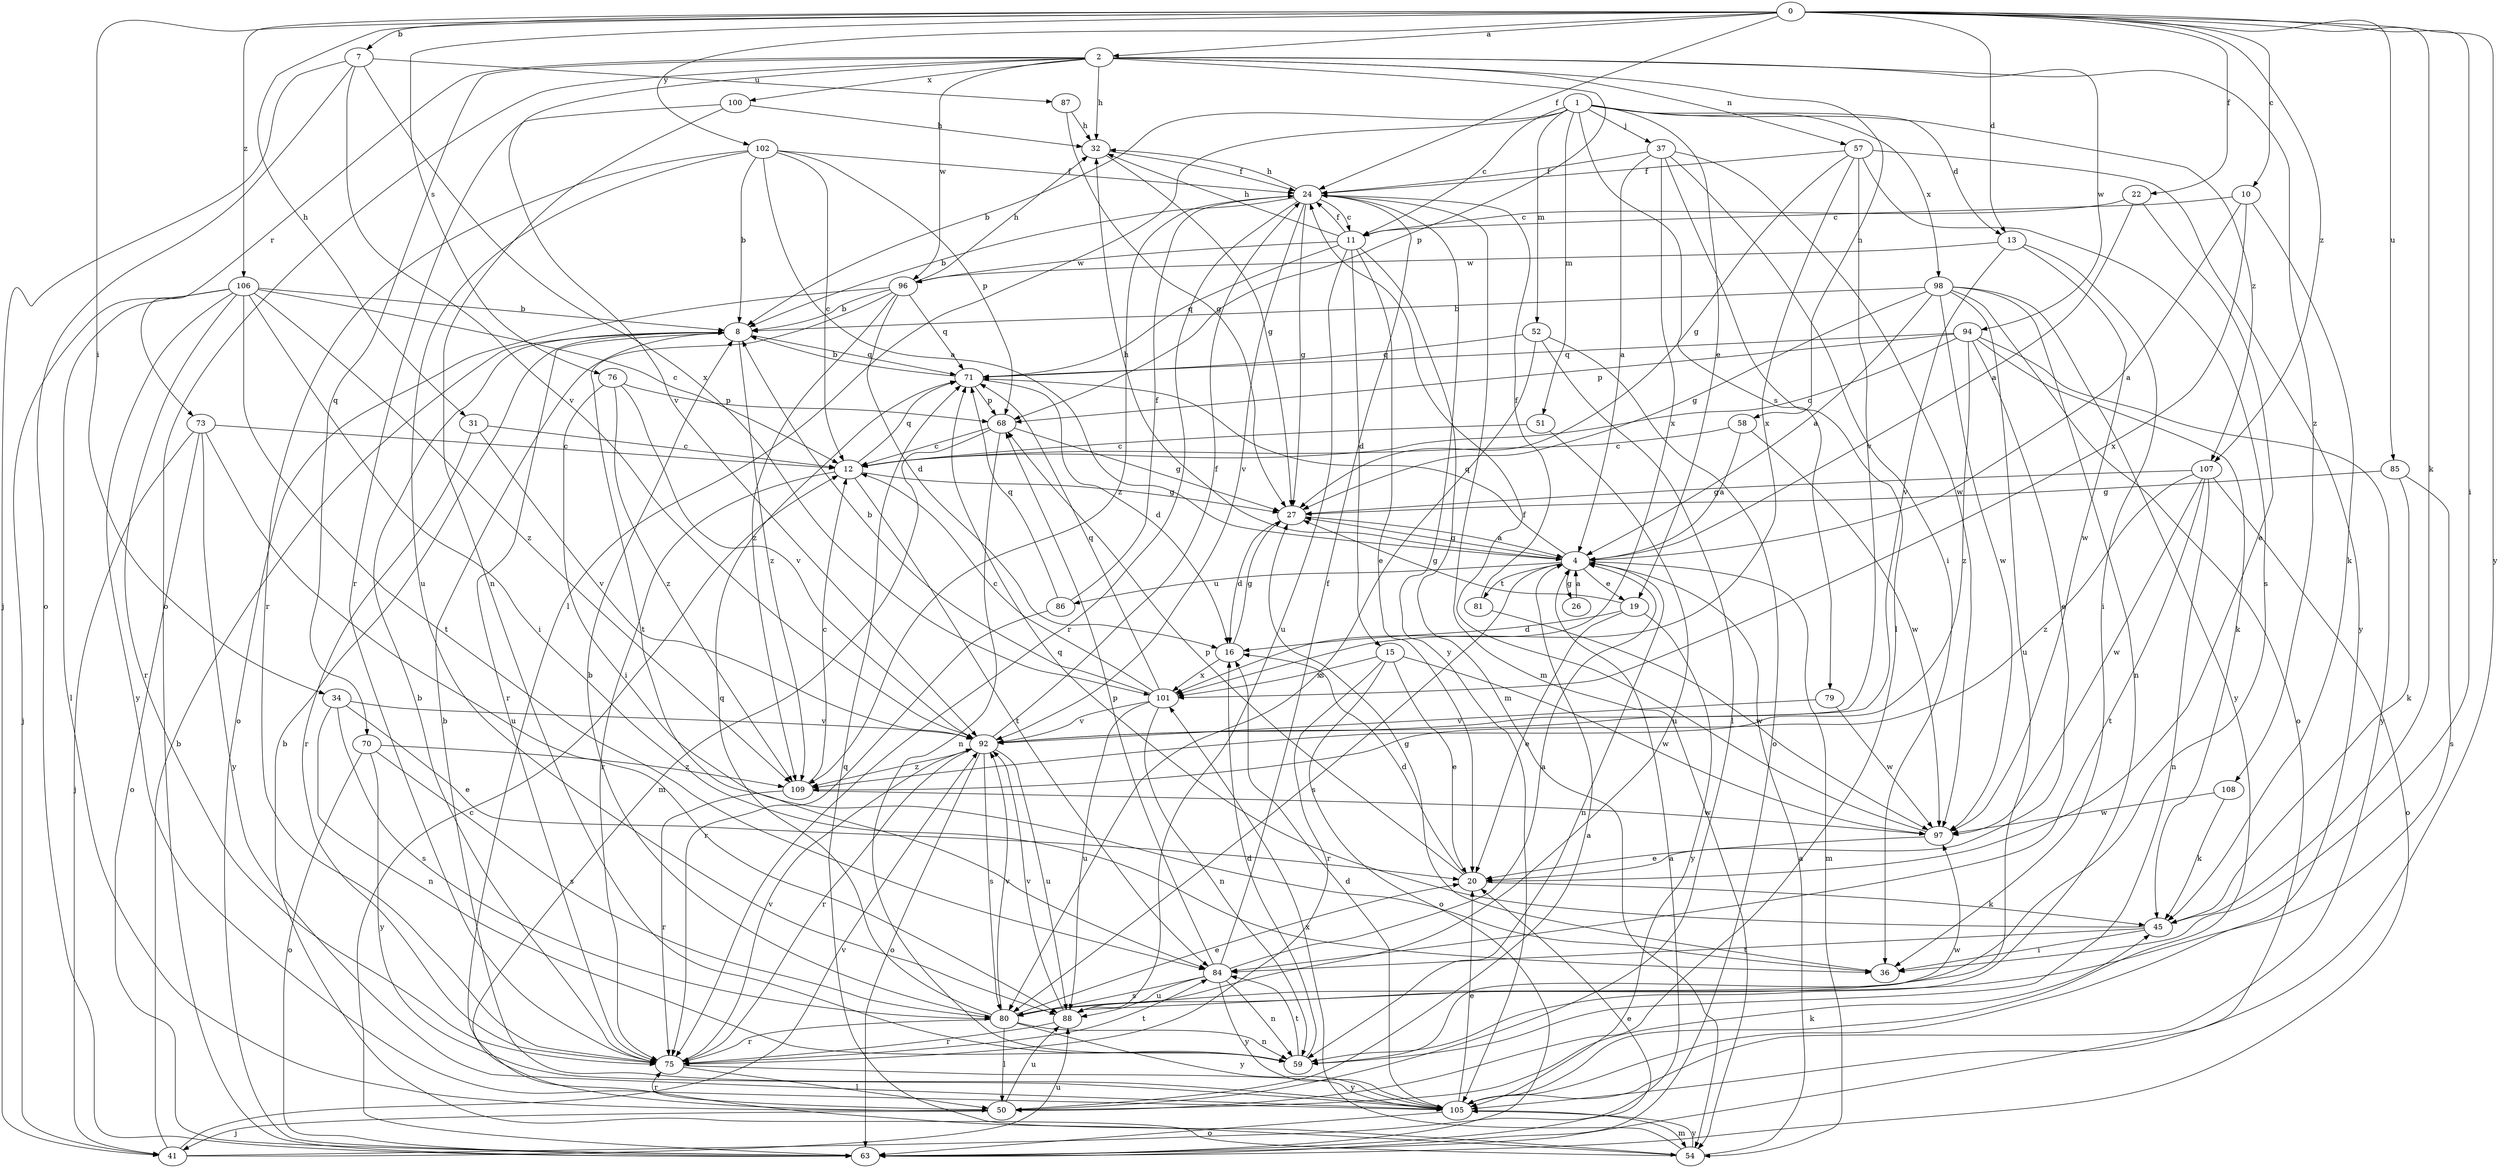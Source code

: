 strict digraph  {
0;
1;
2;
4;
7;
8;
10;
11;
12;
13;
15;
16;
19;
20;
22;
24;
26;
27;
31;
32;
34;
36;
37;
41;
45;
50;
51;
52;
54;
57;
58;
59;
63;
68;
70;
71;
73;
75;
76;
79;
80;
81;
84;
85;
86;
87;
88;
92;
94;
96;
97;
98;
100;
101;
102;
105;
106;
107;
108;
109;
0 -> 2  [label=a];
0 -> 7  [label=b];
0 -> 10  [label=c];
0 -> 13  [label=d];
0 -> 22  [label=f];
0 -> 24  [label=f];
0 -> 31  [label=h];
0 -> 34  [label=i];
0 -> 36  [label=i];
0 -> 45  [label=k];
0 -> 76  [label=s];
0 -> 85  [label=u];
0 -> 102  [label=y];
0 -> 105  [label=y];
0 -> 106  [label=z];
0 -> 107  [label=z];
1 -> 8  [label=b];
1 -> 11  [label=c];
1 -> 13  [label=d];
1 -> 19  [label=e];
1 -> 37  [label=j];
1 -> 50  [label=l];
1 -> 51  [label=m];
1 -> 52  [label=m];
1 -> 79  [label=s];
1 -> 98  [label=x];
1 -> 107  [label=z];
2 -> 32  [label=h];
2 -> 57  [label=n];
2 -> 58  [label=n];
2 -> 63  [label=o];
2 -> 68  [label=p];
2 -> 70  [label=q];
2 -> 73  [label=r];
2 -> 92  [label=v];
2 -> 94  [label=w];
2 -> 96  [label=w];
2 -> 100  [label=x];
2 -> 108  [label=z];
4 -> 19  [label=e];
4 -> 26  [label=g];
4 -> 27  [label=g];
4 -> 32  [label=h];
4 -> 54  [label=m];
4 -> 59  [label=n];
4 -> 71  [label=q];
4 -> 80  [label=s];
4 -> 81  [label=t];
4 -> 86  [label=u];
7 -> 41  [label=j];
7 -> 63  [label=o];
7 -> 87  [label=u];
7 -> 92  [label=v];
7 -> 101  [label=x];
8 -> 71  [label=q];
8 -> 75  [label=r];
8 -> 109  [label=z];
10 -> 4  [label=a];
10 -> 11  [label=c];
10 -> 45  [label=k];
10 -> 101  [label=x];
11 -> 15  [label=d];
11 -> 20  [label=e];
11 -> 24  [label=f];
11 -> 32  [label=h];
11 -> 54  [label=m];
11 -> 71  [label=q];
11 -> 88  [label=u];
11 -> 96  [label=w];
12 -> 27  [label=g];
12 -> 71  [label=q];
12 -> 75  [label=r];
12 -> 84  [label=t];
13 -> 36  [label=i];
13 -> 92  [label=v];
13 -> 96  [label=w];
13 -> 97  [label=w];
15 -> 20  [label=e];
15 -> 63  [label=o];
15 -> 75  [label=r];
15 -> 97  [label=w];
15 -> 101  [label=x];
16 -> 27  [label=g];
16 -> 101  [label=x];
19 -> 16  [label=d];
19 -> 20  [label=e];
19 -> 27  [label=g];
19 -> 105  [label=y];
20 -> 16  [label=d];
20 -> 45  [label=k];
20 -> 68  [label=p];
22 -> 4  [label=a];
22 -> 11  [label=c];
22 -> 20  [label=e];
24 -> 8  [label=b];
24 -> 11  [label=c];
24 -> 27  [label=g];
24 -> 32  [label=h];
24 -> 54  [label=m];
24 -> 75  [label=r];
24 -> 92  [label=v];
24 -> 105  [label=y];
24 -> 109  [label=z];
26 -> 4  [label=a];
27 -> 4  [label=a];
27 -> 16  [label=d];
31 -> 12  [label=c];
31 -> 75  [label=r];
31 -> 92  [label=v];
32 -> 24  [label=f];
32 -> 27  [label=g];
34 -> 20  [label=e];
34 -> 59  [label=n];
34 -> 80  [label=s];
34 -> 92  [label=v];
36 -> 27  [label=g];
37 -> 4  [label=a];
37 -> 24  [label=f];
37 -> 36  [label=i];
37 -> 50  [label=l];
37 -> 97  [label=w];
37 -> 101  [label=x];
41 -> 4  [label=a];
41 -> 8  [label=b];
41 -> 88  [label=u];
41 -> 92  [label=v];
45 -> 36  [label=i];
45 -> 71  [label=q];
45 -> 84  [label=t];
50 -> 4  [label=a];
50 -> 41  [label=j];
50 -> 45  [label=k];
50 -> 75  [label=r];
50 -> 88  [label=u];
51 -> 12  [label=c];
51 -> 88  [label=u];
52 -> 50  [label=l];
52 -> 63  [label=o];
52 -> 71  [label=q];
52 -> 80  [label=s];
54 -> 4  [label=a];
54 -> 8  [label=b];
54 -> 71  [label=q];
54 -> 101  [label=x];
54 -> 105  [label=y];
57 -> 24  [label=f];
57 -> 27  [label=g];
57 -> 80  [label=s];
57 -> 92  [label=v];
57 -> 101  [label=x];
57 -> 105  [label=y];
58 -> 4  [label=a];
58 -> 12  [label=c];
58 -> 97  [label=w];
59 -> 16  [label=d];
59 -> 84  [label=t];
59 -> 97  [label=w];
63 -> 12  [label=c];
63 -> 20  [label=e];
68 -> 12  [label=c];
68 -> 27  [label=g];
68 -> 54  [label=m];
68 -> 59  [label=n];
70 -> 63  [label=o];
70 -> 80  [label=s];
70 -> 105  [label=y];
70 -> 109  [label=z];
71 -> 8  [label=b];
71 -> 16  [label=d];
71 -> 68  [label=p];
73 -> 12  [label=c];
73 -> 41  [label=j];
73 -> 63  [label=o];
73 -> 88  [label=u];
73 -> 105  [label=y];
75 -> 8  [label=b];
75 -> 50  [label=l];
75 -> 84  [label=t];
75 -> 92  [label=v];
75 -> 105  [label=y];
76 -> 36  [label=i];
76 -> 68  [label=p];
76 -> 92  [label=v];
76 -> 109  [label=z];
79 -> 92  [label=v];
79 -> 97  [label=w];
80 -> 8  [label=b];
80 -> 20  [label=e];
80 -> 50  [label=l];
80 -> 59  [label=n];
80 -> 71  [label=q];
80 -> 75  [label=r];
80 -> 92  [label=v];
80 -> 105  [label=y];
81 -> 24  [label=f];
81 -> 97  [label=w];
84 -> 4  [label=a];
84 -> 24  [label=f];
84 -> 59  [label=n];
84 -> 68  [label=p];
84 -> 80  [label=s];
84 -> 88  [label=u];
84 -> 105  [label=y];
85 -> 27  [label=g];
85 -> 45  [label=k];
85 -> 80  [label=s];
86 -> 24  [label=f];
86 -> 71  [label=q];
86 -> 75  [label=r];
87 -> 27  [label=g];
87 -> 32  [label=h];
88 -> 75  [label=r];
88 -> 92  [label=v];
92 -> 24  [label=f];
92 -> 63  [label=o];
92 -> 75  [label=r];
92 -> 80  [label=s];
92 -> 88  [label=u];
92 -> 109  [label=z];
94 -> 12  [label=c];
94 -> 20  [label=e];
94 -> 45  [label=k];
94 -> 68  [label=p];
94 -> 71  [label=q];
94 -> 105  [label=y];
94 -> 109  [label=z];
96 -> 8  [label=b];
96 -> 16  [label=d];
96 -> 32  [label=h];
96 -> 63  [label=o];
96 -> 71  [label=q];
96 -> 84  [label=t];
96 -> 109  [label=z];
97 -> 20  [label=e];
97 -> 24  [label=f];
98 -> 4  [label=a];
98 -> 8  [label=b];
98 -> 27  [label=g];
98 -> 59  [label=n];
98 -> 63  [label=o];
98 -> 88  [label=u];
98 -> 97  [label=w];
98 -> 105  [label=y];
100 -> 32  [label=h];
100 -> 59  [label=n];
100 -> 75  [label=r];
101 -> 8  [label=b];
101 -> 12  [label=c];
101 -> 59  [label=n];
101 -> 71  [label=q];
101 -> 88  [label=u];
101 -> 92  [label=v];
102 -> 4  [label=a];
102 -> 8  [label=b];
102 -> 12  [label=c];
102 -> 24  [label=f];
102 -> 68  [label=p];
102 -> 75  [label=r];
102 -> 88  [label=u];
105 -> 8  [label=b];
105 -> 16  [label=d];
105 -> 20  [label=e];
105 -> 54  [label=m];
105 -> 63  [label=o];
106 -> 8  [label=b];
106 -> 12  [label=c];
106 -> 36  [label=i];
106 -> 41  [label=j];
106 -> 50  [label=l];
106 -> 75  [label=r];
106 -> 84  [label=t];
106 -> 105  [label=y];
106 -> 109  [label=z];
107 -> 27  [label=g];
107 -> 59  [label=n];
107 -> 63  [label=o];
107 -> 84  [label=t];
107 -> 97  [label=w];
107 -> 109  [label=z];
108 -> 45  [label=k];
108 -> 97  [label=w];
109 -> 12  [label=c];
109 -> 75  [label=r];
109 -> 97  [label=w];
}
